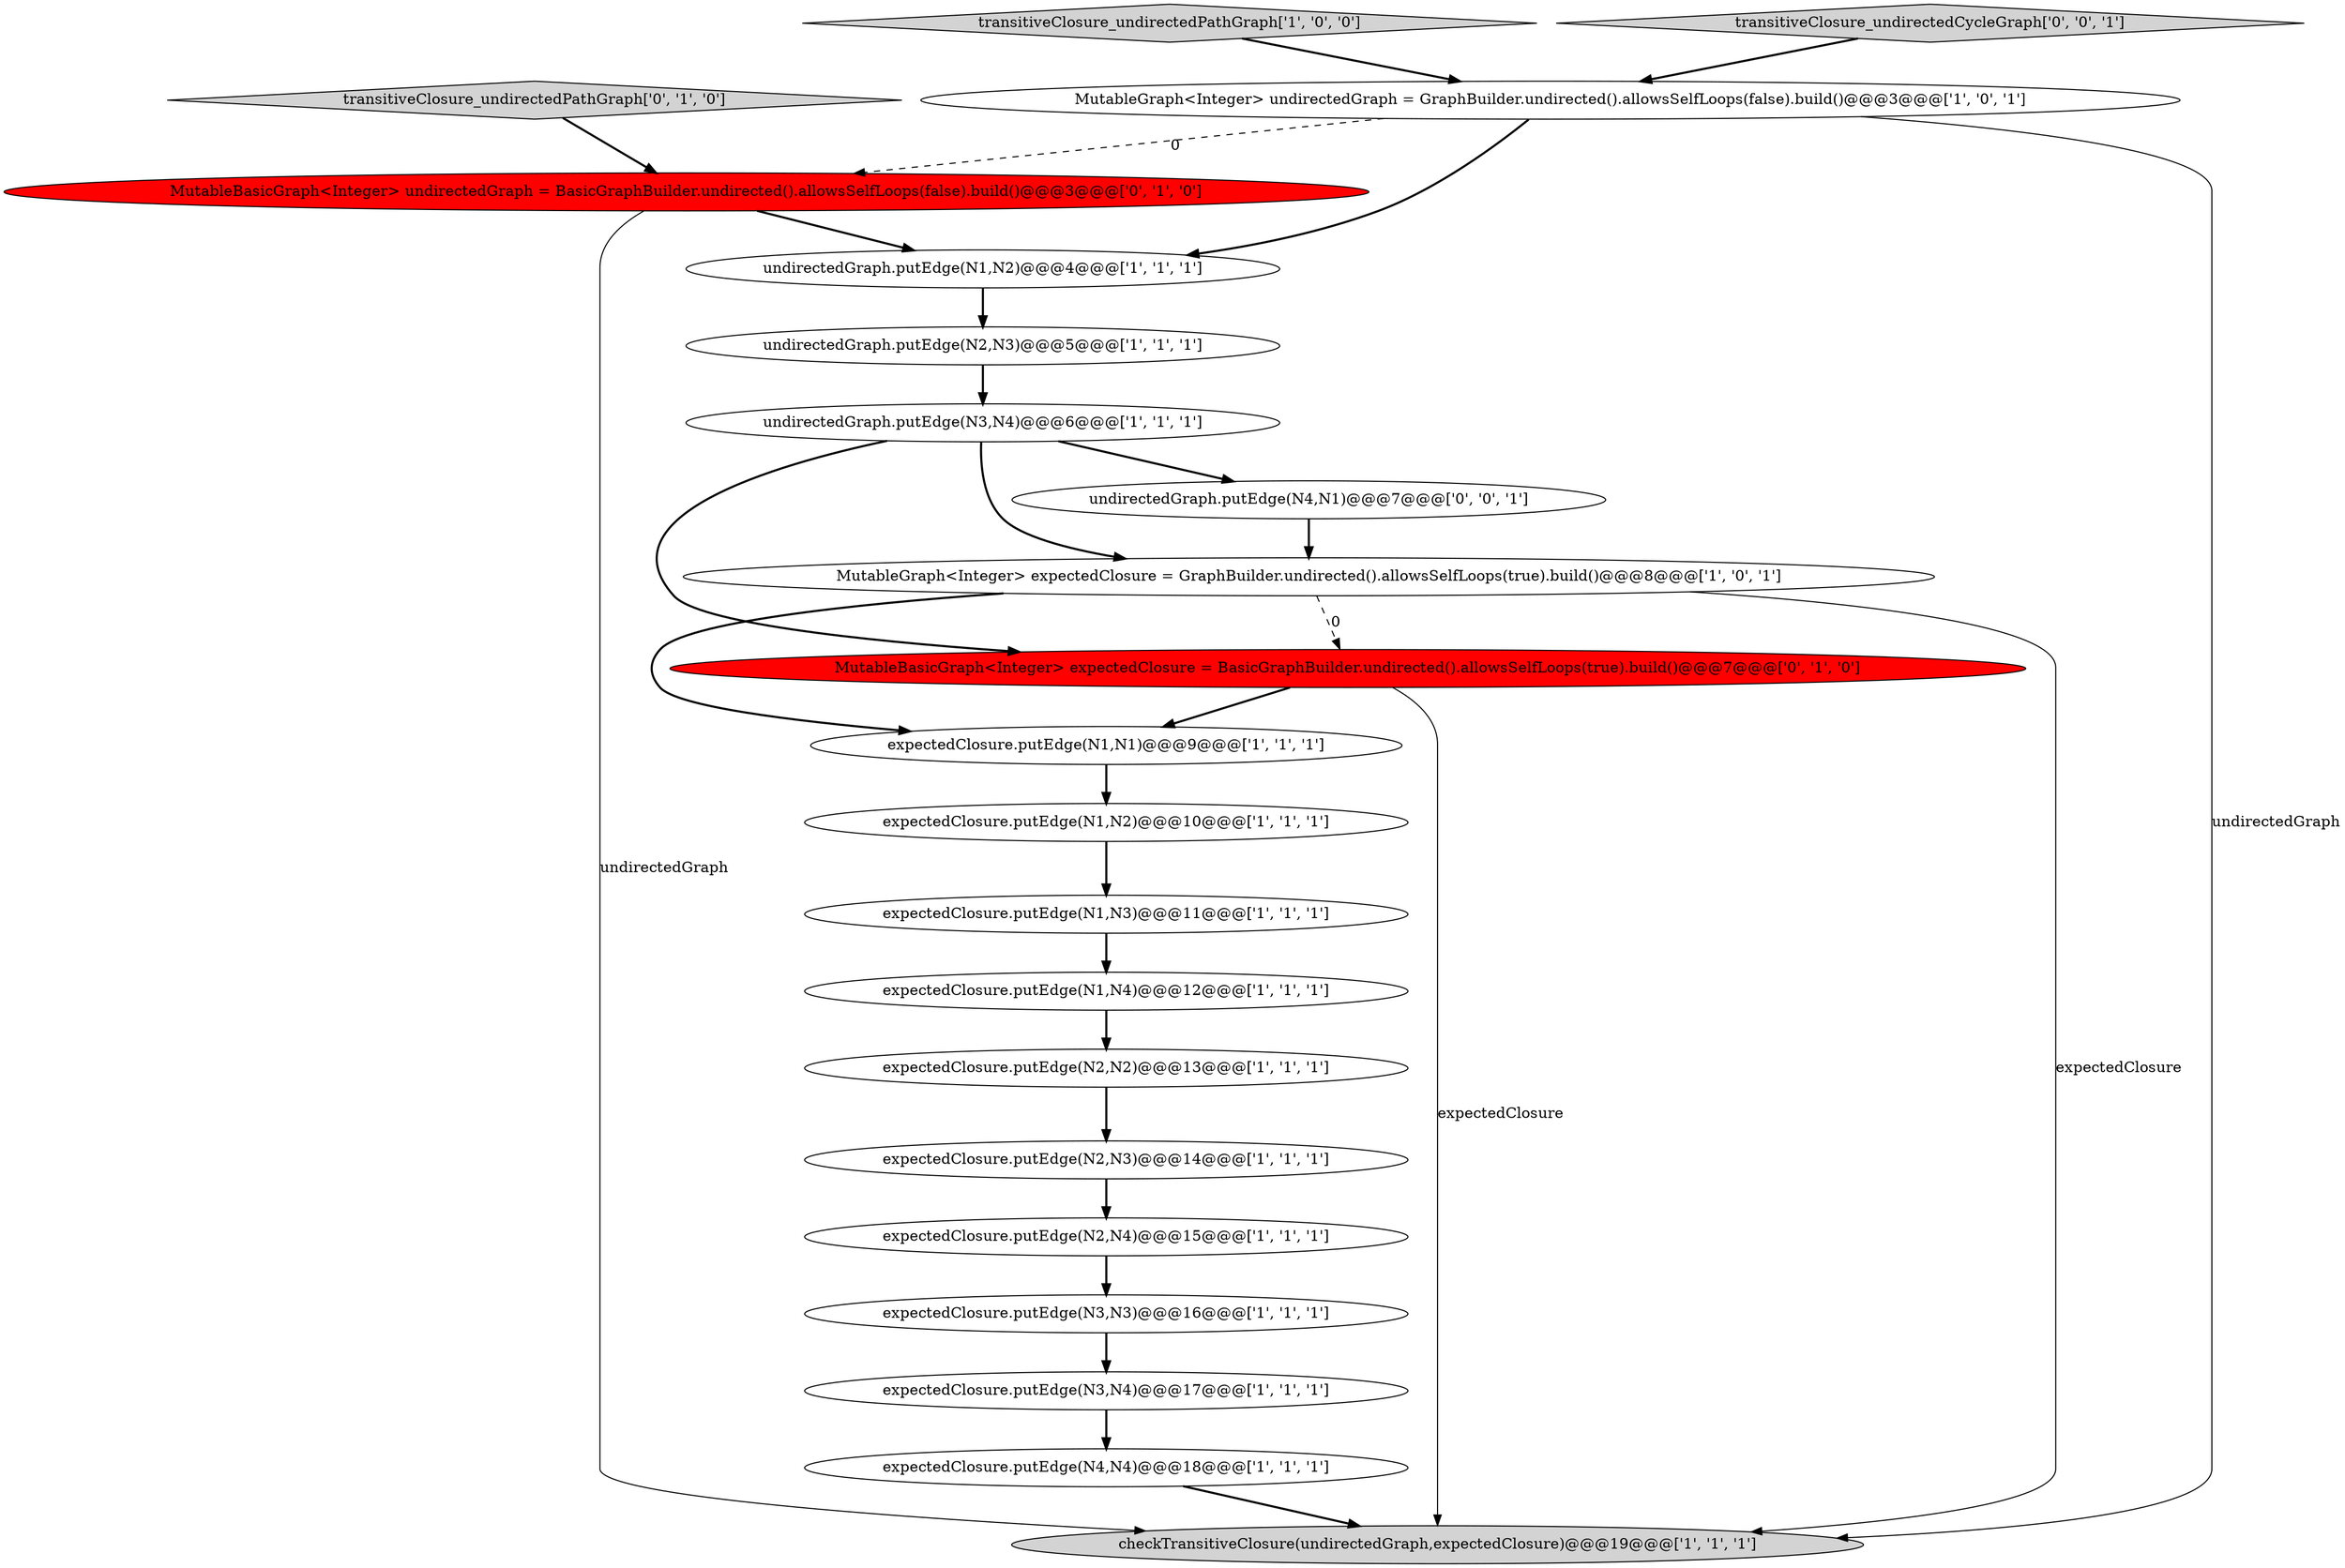 digraph {
3 [style = filled, label = "expectedClosure.putEdge(N1,N3)@@@11@@@['1', '1', '1']", fillcolor = white, shape = ellipse image = "AAA0AAABBB1BBB"];
12 [style = filled, label = "checkTransitiveClosure(undirectedGraph,expectedClosure)@@@19@@@['1', '1', '1']", fillcolor = lightgray, shape = ellipse image = "AAA0AAABBB1BBB"];
0 [style = filled, label = "undirectedGraph.putEdge(N3,N4)@@@6@@@['1', '1', '1']", fillcolor = white, shape = ellipse image = "AAA0AAABBB1BBB"];
5 [style = filled, label = "MutableGraph<Integer> expectedClosure = GraphBuilder.undirected().allowsSelfLoops(true).build()@@@8@@@['1', '0', '1']", fillcolor = white, shape = ellipse image = "AAA0AAABBB1BBB"];
6 [style = filled, label = "expectedClosure.putEdge(N3,N3)@@@16@@@['1', '1', '1']", fillcolor = white, shape = ellipse image = "AAA0AAABBB1BBB"];
11 [style = filled, label = "expectedClosure.putEdge(N4,N4)@@@18@@@['1', '1', '1']", fillcolor = white, shape = ellipse image = "AAA0AAABBB1BBB"];
8 [style = filled, label = "expectedClosure.putEdge(N1,N1)@@@9@@@['1', '1', '1']", fillcolor = white, shape = ellipse image = "AAA0AAABBB1BBB"];
9 [style = filled, label = "expectedClosure.putEdge(N1,N4)@@@12@@@['1', '1', '1']", fillcolor = white, shape = ellipse image = "AAA0AAABBB1BBB"];
2 [style = filled, label = "undirectedGraph.putEdge(N2,N3)@@@5@@@['1', '1', '1']", fillcolor = white, shape = ellipse image = "AAA0AAABBB1BBB"];
14 [style = filled, label = "undirectedGraph.putEdge(N1,N2)@@@4@@@['1', '1', '1']", fillcolor = white, shape = ellipse image = "AAA0AAABBB1BBB"];
15 [style = filled, label = "transitiveClosure_undirectedPathGraph['1', '0', '0']", fillcolor = lightgray, shape = diamond image = "AAA0AAABBB1BBB"];
21 [style = filled, label = "undirectedGraph.putEdge(N4,N1)@@@7@@@['0', '0', '1']", fillcolor = white, shape = ellipse image = "AAA0AAABBB3BBB"];
16 [style = filled, label = "expectedClosure.putEdge(N1,N2)@@@10@@@['1', '1', '1']", fillcolor = white, shape = ellipse image = "AAA0AAABBB1BBB"];
19 [style = filled, label = "transitiveClosure_undirectedPathGraph['0', '1', '0']", fillcolor = lightgray, shape = diamond image = "AAA0AAABBB2BBB"];
18 [style = filled, label = "MutableBasicGraph<Integer> undirectedGraph = BasicGraphBuilder.undirected().allowsSelfLoops(false).build()@@@3@@@['0', '1', '0']", fillcolor = red, shape = ellipse image = "AAA1AAABBB2BBB"];
4 [style = filled, label = "expectedClosure.putEdge(N2,N3)@@@14@@@['1', '1', '1']", fillcolor = white, shape = ellipse image = "AAA0AAABBB1BBB"];
1 [style = filled, label = "expectedClosure.putEdge(N2,N4)@@@15@@@['1', '1', '1']", fillcolor = white, shape = ellipse image = "AAA0AAABBB1BBB"];
20 [style = filled, label = "transitiveClosure_undirectedCycleGraph['0', '0', '1']", fillcolor = lightgray, shape = diamond image = "AAA0AAABBB3BBB"];
10 [style = filled, label = "expectedClosure.putEdge(N2,N2)@@@13@@@['1', '1', '1']", fillcolor = white, shape = ellipse image = "AAA0AAABBB1BBB"];
7 [style = filled, label = "MutableGraph<Integer> undirectedGraph = GraphBuilder.undirected().allowsSelfLoops(false).build()@@@3@@@['1', '0', '1']", fillcolor = white, shape = ellipse image = "AAA0AAABBB1BBB"];
17 [style = filled, label = "MutableBasicGraph<Integer> expectedClosure = BasicGraphBuilder.undirected().allowsSelfLoops(true).build()@@@7@@@['0', '1', '0']", fillcolor = red, shape = ellipse image = "AAA1AAABBB2BBB"];
13 [style = filled, label = "expectedClosure.putEdge(N3,N4)@@@17@@@['1', '1', '1']", fillcolor = white, shape = ellipse image = "AAA0AAABBB1BBB"];
16->3 [style = bold, label=""];
8->16 [style = bold, label=""];
5->8 [style = bold, label=""];
17->8 [style = bold, label=""];
7->12 [style = solid, label="undirectedGraph"];
5->12 [style = solid, label="expectedClosure"];
19->18 [style = bold, label=""];
18->12 [style = solid, label="undirectedGraph"];
7->18 [style = dashed, label="0"];
15->7 [style = bold, label=""];
0->17 [style = bold, label=""];
11->12 [style = bold, label=""];
0->21 [style = bold, label=""];
9->10 [style = bold, label=""];
13->11 [style = bold, label=""];
7->14 [style = bold, label=""];
3->9 [style = bold, label=""];
21->5 [style = bold, label=""];
2->0 [style = bold, label=""];
1->6 [style = bold, label=""];
5->17 [style = dashed, label="0"];
6->13 [style = bold, label=""];
10->4 [style = bold, label=""];
17->12 [style = solid, label="expectedClosure"];
14->2 [style = bold, label=""];
4->1 [style = bold, label=""];
20->7 [style = bold, label=""];
18->14 [style = bold, label=""];
0->5 [style = bold, label=""];
}
